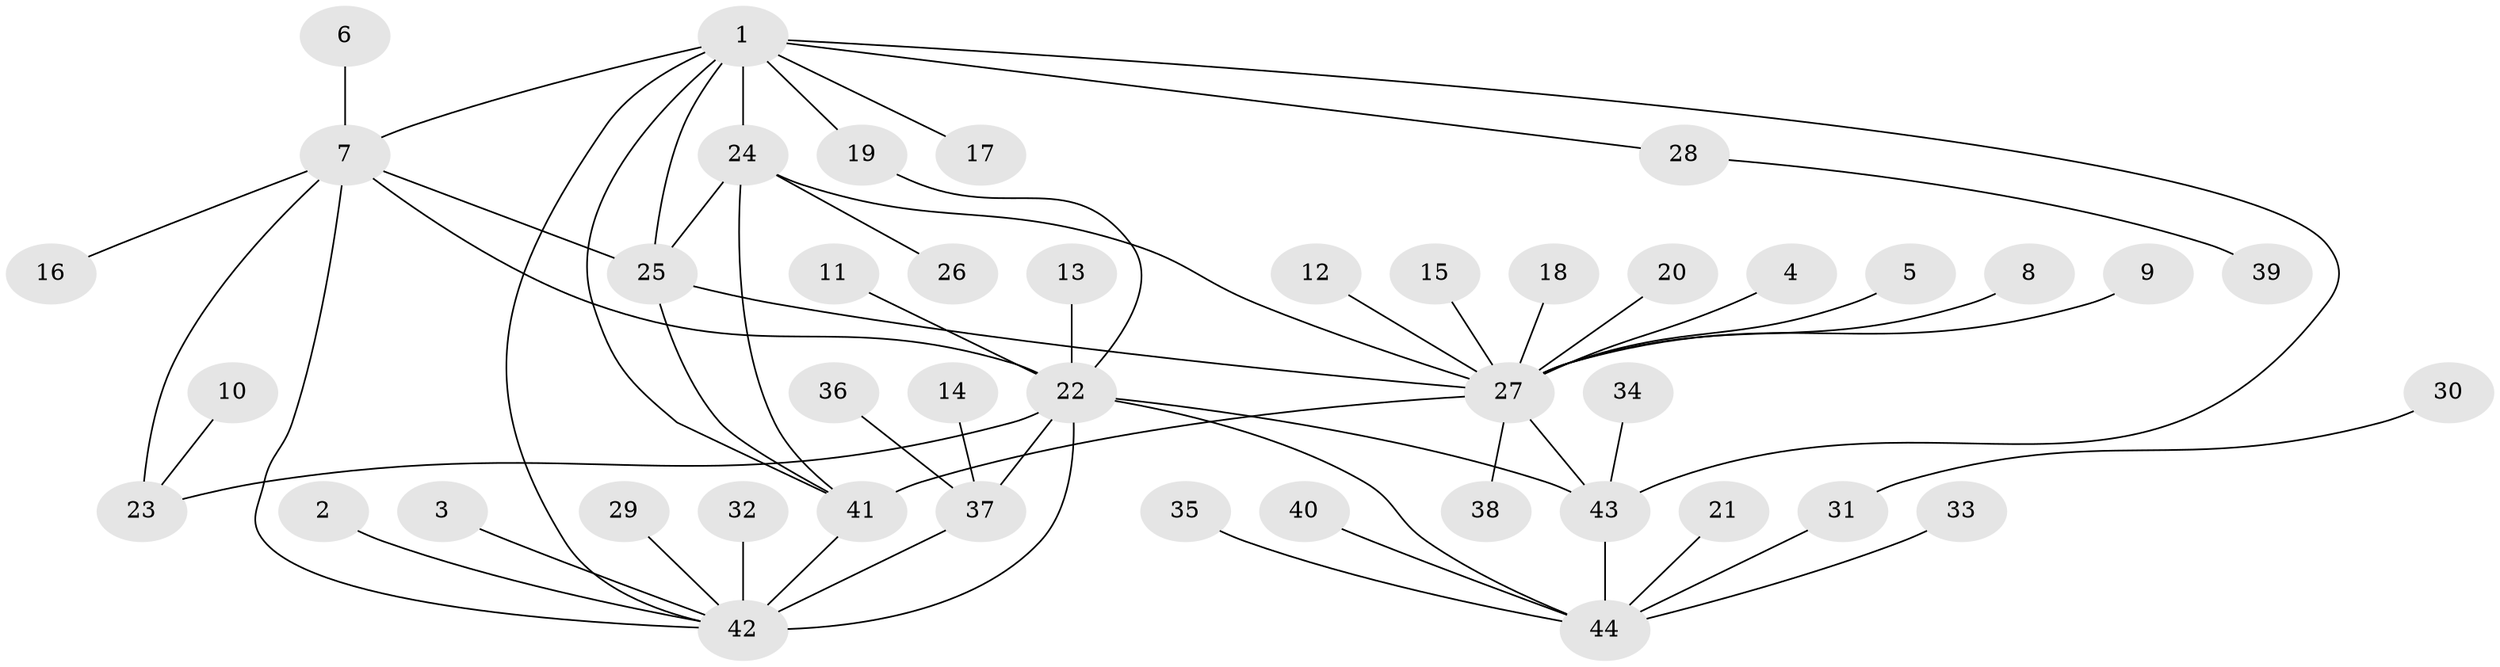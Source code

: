 // original degree distribution, {5: 0.06896551724137931, 4: 0.05747126436781609, 8: 0.034482758620689655, 15: 0.011494252873563218, 7: 0.034482758620689655, 6: 0.05747126436781609, 2: 0.13793103448275862, 3: 0.04597701149425287, 1: 0.5517241379310345}
// Generated by graph-tools (version 1.1) at 2025/50/03/09/25 03:50:41]
// undirected, 44 vertices, 58 edges
graph export_dot {
graph [start="1"]
  node [color=gray90,style=filled];
  1;
  2;
  3;
  4;
  5;
  6;
  7;
  8;
  9;
  10;
  11;
  12;
  13;
  14;
  15;
  16;
  17;
  18;
  19;
  20;
  21;
  22;
  23;
  24;
  25;
  26;
  27;
  28;
  29;
  30;
  31;
  32;
  33;
  34;
  35;
  36;
  37;
  38;
  39;
  40;
  41;
  42;
  43;
  44;
  1 -- 7 [weight=1.0];
  1 -- 17 [weight=1.0];
  1 -- 19 [weight=1.0];
  1 -- 24 [weight=1.0];
  1 -- 25 [weight=1.0];
  1 -- 28 [weight=1.0];
  1 -- 41 [weight=1.0];
  1 -- 42 [weight=1.0];
  1 -- 43 [weight=1.0];
  2 -- 42 [weight=1.0];
  3 -- 42 [weight=1.0];
  4 -- 27 [weight=1.0];
  5 -- 27 [weight=1.0];
  6 -- 7 [weight=1.0];
  7 -- 16 [weight=1.0];
  7 -- 22 [weight=2.0];
  7 -- 23 [weight=2.0];
  7 -- 25 [weight=2.0];
  7 -- 42 [weight=1.0];
  8 -- 27 [weight=1.0];
  9 -- 27 [weight=1.0];
  10 -- 23 [weight=1.0];
  11 -- 22 [weight=1.0];
  12 -- 27 [weight=1.0];
  13 -- 22 [weight=1.0];
  14 -- 37 [weight=1.0];
  15 -- 27 [weight=1.0];
  18 -- 27 [weight=1.0];
  19 -- 22 [weight=1.0];
  20 -- 27 [weight=1.0];
  21 -- 44 [weight=1.0];
  22 -- 23 [weight=1.0];
  22 -- 37 [weight=2.0];
  22 -- 42 [weight=2.0];
  22 -- 43 [weight=2.0];
  22 -- 44 [weight=1.0];
  24 -- 25 [weight=1.0];
  24 -- 26 [weight=1.0];
  24 -- 27 [weight=1.0];
  24 -- 41 [weight=1.0];
  25 -- 27 [weight=1.0];
  25 -- 41 [weight=1.0];
  27 -- 38 [weight=1.0];
  27 -- 41 [weight=1.0];
  27 -- 43 [weight=1.0];
  28 -- 39 [weight=1.0];
  29 -- 42 [weight=1.0];
  30 -- 31 [weight=1.0];
  31 -- 44 [weight=1.0];
  32 -- 42 [weight=1.0];
  33 -- 44 [weight=1.0];
  34 -- 43 [weight=1.0];
  35 -- 44 [weight=1.0];
  36 -- 37 [weight=1.0];
  37 -- 42 [weight=2.0];
  40 -- 44 [weight=1.0];
  41 -- 42 [weight=1.0];
  43 -- 44 [weight=2.0];
}
